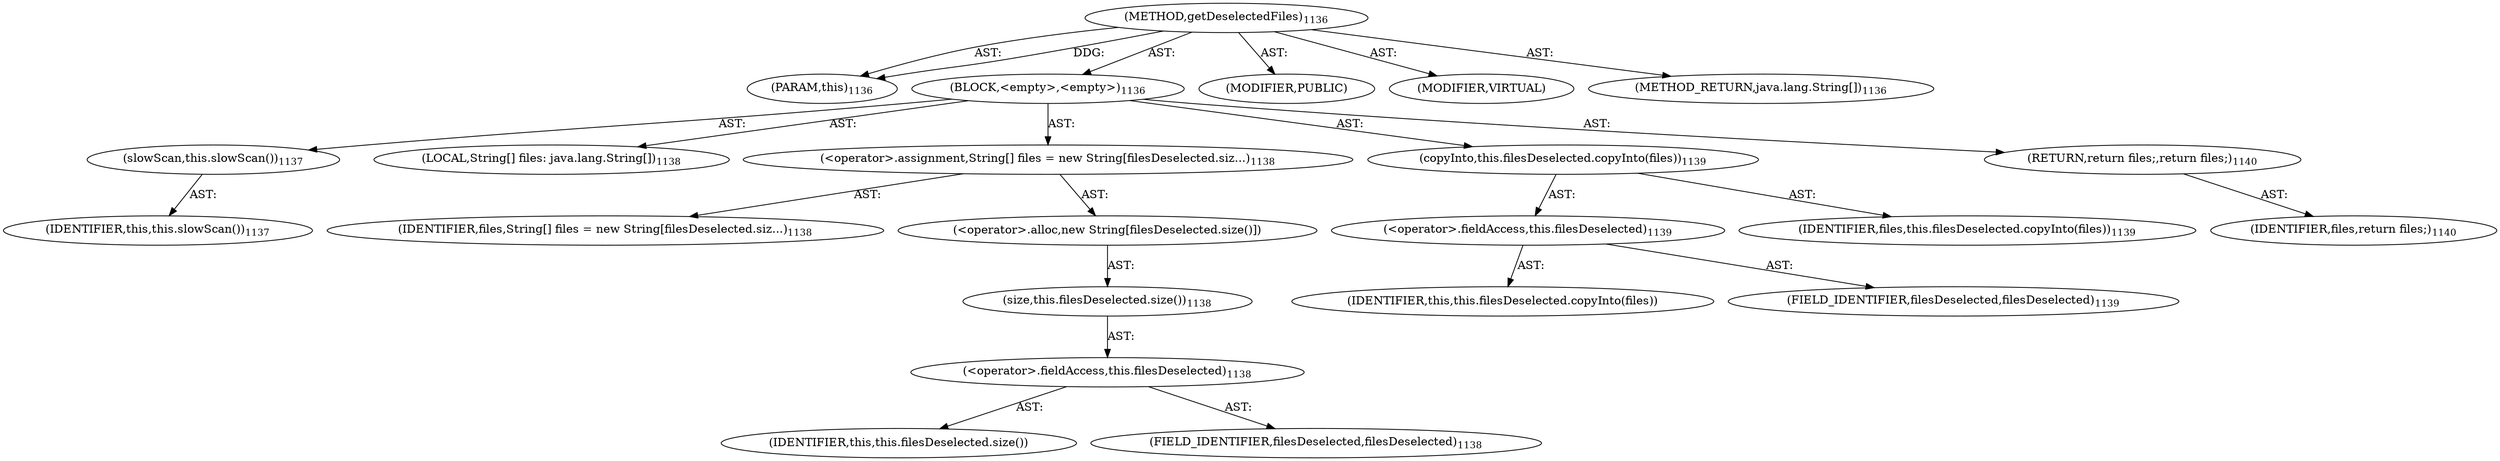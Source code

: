 digraph "getDeselectedFiles" {  
"111669149732" [label = <(METHOD,getDeselectedFiles)<SUB>1136</SUB>> ]
"115964117008" [label = <(PARAM,this)<SUB>1136</SUB>> ]
"25769803916" [label = <(BLOCK,&lt;empty&gt;,&lt;empty&gt;)<SUB>1136</SUB>> ]
"30064771661" [label = <(slowScan,this.slowScan())<SUB>1137</SUB>> ]
"68719476785" [label = <(IDENTIFIER,this,this.slowScan())<SUB>1137</SUB>> ]
"94489280559" [label = <(LOCAL,String[] files: java.lang.String[])<SUB>1138</SUB>> ]
"30064771662" [label = <(&lt;operator&gt;.assignment,String[] files = new String[filesDeselected.siz...)<SUB>1138</SUB>> ]
"68719477256" [label = <(IDENTIFIER,files,String[] files = new String[filesDeselected.siz...)<SUB>1138</SUB>> ]
"30064771663" [label = <(&lt;operator&gt;.alloc,new String[filesDeselected.size()])> ]
"30064771664" [label = <(size,this.filesDeselected.size())<SUB>1138</SUB>> ]
"30064771665" [label = <(&lt;operator&gt;.fieldAccess,this.filesDeselected)<SUB>1138</SUB>> ]
"68719477257" [label = <(IDENTIFIER,this,this.filesDeselected.size())> ]
"55834575019" [label = <(FIELD_IDENTIFIER,filesDeselected,filesDeselected)<SUB>1138</SUB>> ]
"30064771666" [label = <(copyInto,this.filesDeselected.copyInto(files))<SUB>1139</SUB>> ]
"30064771667" [label = <(&lt;operator&gt;.fieldAccess,this.filesDeselected)<SUB>1139</SUB>> ]
"68719477258" [label = <(IDENTIFIER,this,this.filesDeselected.copyInto(files))> ]
"55834575020" [label = <(FIELD_IDENTIFIER,filesDeselected,filesDeselected)<SUB>1139</SUB>> ]
"68719477259" [label = <(IDENTIFIER,files,this.filesDeselected.copyInto(files))<SUB>1139</SUB>> ]
"146028888093" [label = <(RETURN,return files;,return files;)<SUB>1140</SUB>> ]
"68719477260" [label = <(IDENTIFIER,files,return files;)<SUB>1140</SUB>> ]
"133143986272" [label = <(MODIFIER,PUBLIC)> ]
"133143986273" [label = <(MODIFIER,VIRTUAL)> ]
"128849018916" [label = <(METHOD_RETURN,java.lang.String[])<SUB>1136</SUB>> ]
  "111669149732" -> "115964117008"  [ label = "AST: "] 
  "111669149732" -> "25769803916"  [ label = "AST: "] 
  "111669149732" -> "133143986272"  [ label = "AST: "] 
  "111669149732" -> "133143986273"  [ label = "AST: "] 
  "111669149732" -> "128849018916"  [ label = "AST: "] 
  "25769803916" -> "30064771661"  [ label = "AST: "] 
  "25769803916" -> "94489280559"  [ label = "AST: "] 
  "25769803916" -> "30064771662"  [ label = "AST: "] 
  "25769803916" -> "30064771666"  [ label = "AST: "] 
  "25769803916" -> "146028888093"  [ label = "AST: "] 
  "30064771661" -> "68719476785"  [ label = "AST: "] 
  "30064771662" -> "68719477256"  [ label = "AST: "] 
  "30064771662" -> "30064771663"  [ label = "AST: "] 
  "30064771663" -> "30064771664"  [ label = "AST: "] 
  "30064771664" -> "30064771665"  [ label = "AST: "] 
  "30064771665" -> "68719477257"  [ label = "AST: "] 
  "30064771665" -> "55834575019"  [ label = "AST: "] 
  "30064771666" -> "30064771667"  [ label = "AST: "] 
  "30064771666" -> "68719477259"  [ label = "AST: "] 
  "30064771667" -> "68719477258"  [ label = "AST: "] 
  "30064771667" -> "55834575020"  [ label = "AST: "] 
  "146028888093" -> "68719477260"  [ label = "AST: "] 
  "111669149732" -> "115964117008"  [ label = "DDG: "] 
}
